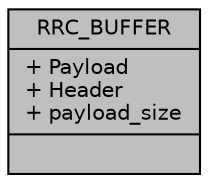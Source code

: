 digraph "RRC_BUFFER"
{
 // LATEX_PDF_SIZE
  edge [fontname="Helvetica",fontsize="10",labelfontname="Helvetica",labelfontsize="10"];
  node [fontname="Helvetica",fontsize="10",shape=record];
  Node1 [label="{RRC_BUFFER\n|+ Payload\l+ Header\l+ payload_size\l|}",height=0.2,width=0.4,color="black", fillcolor="grey75", style="filled", fontcolor="black",tooltip=" "];
}
